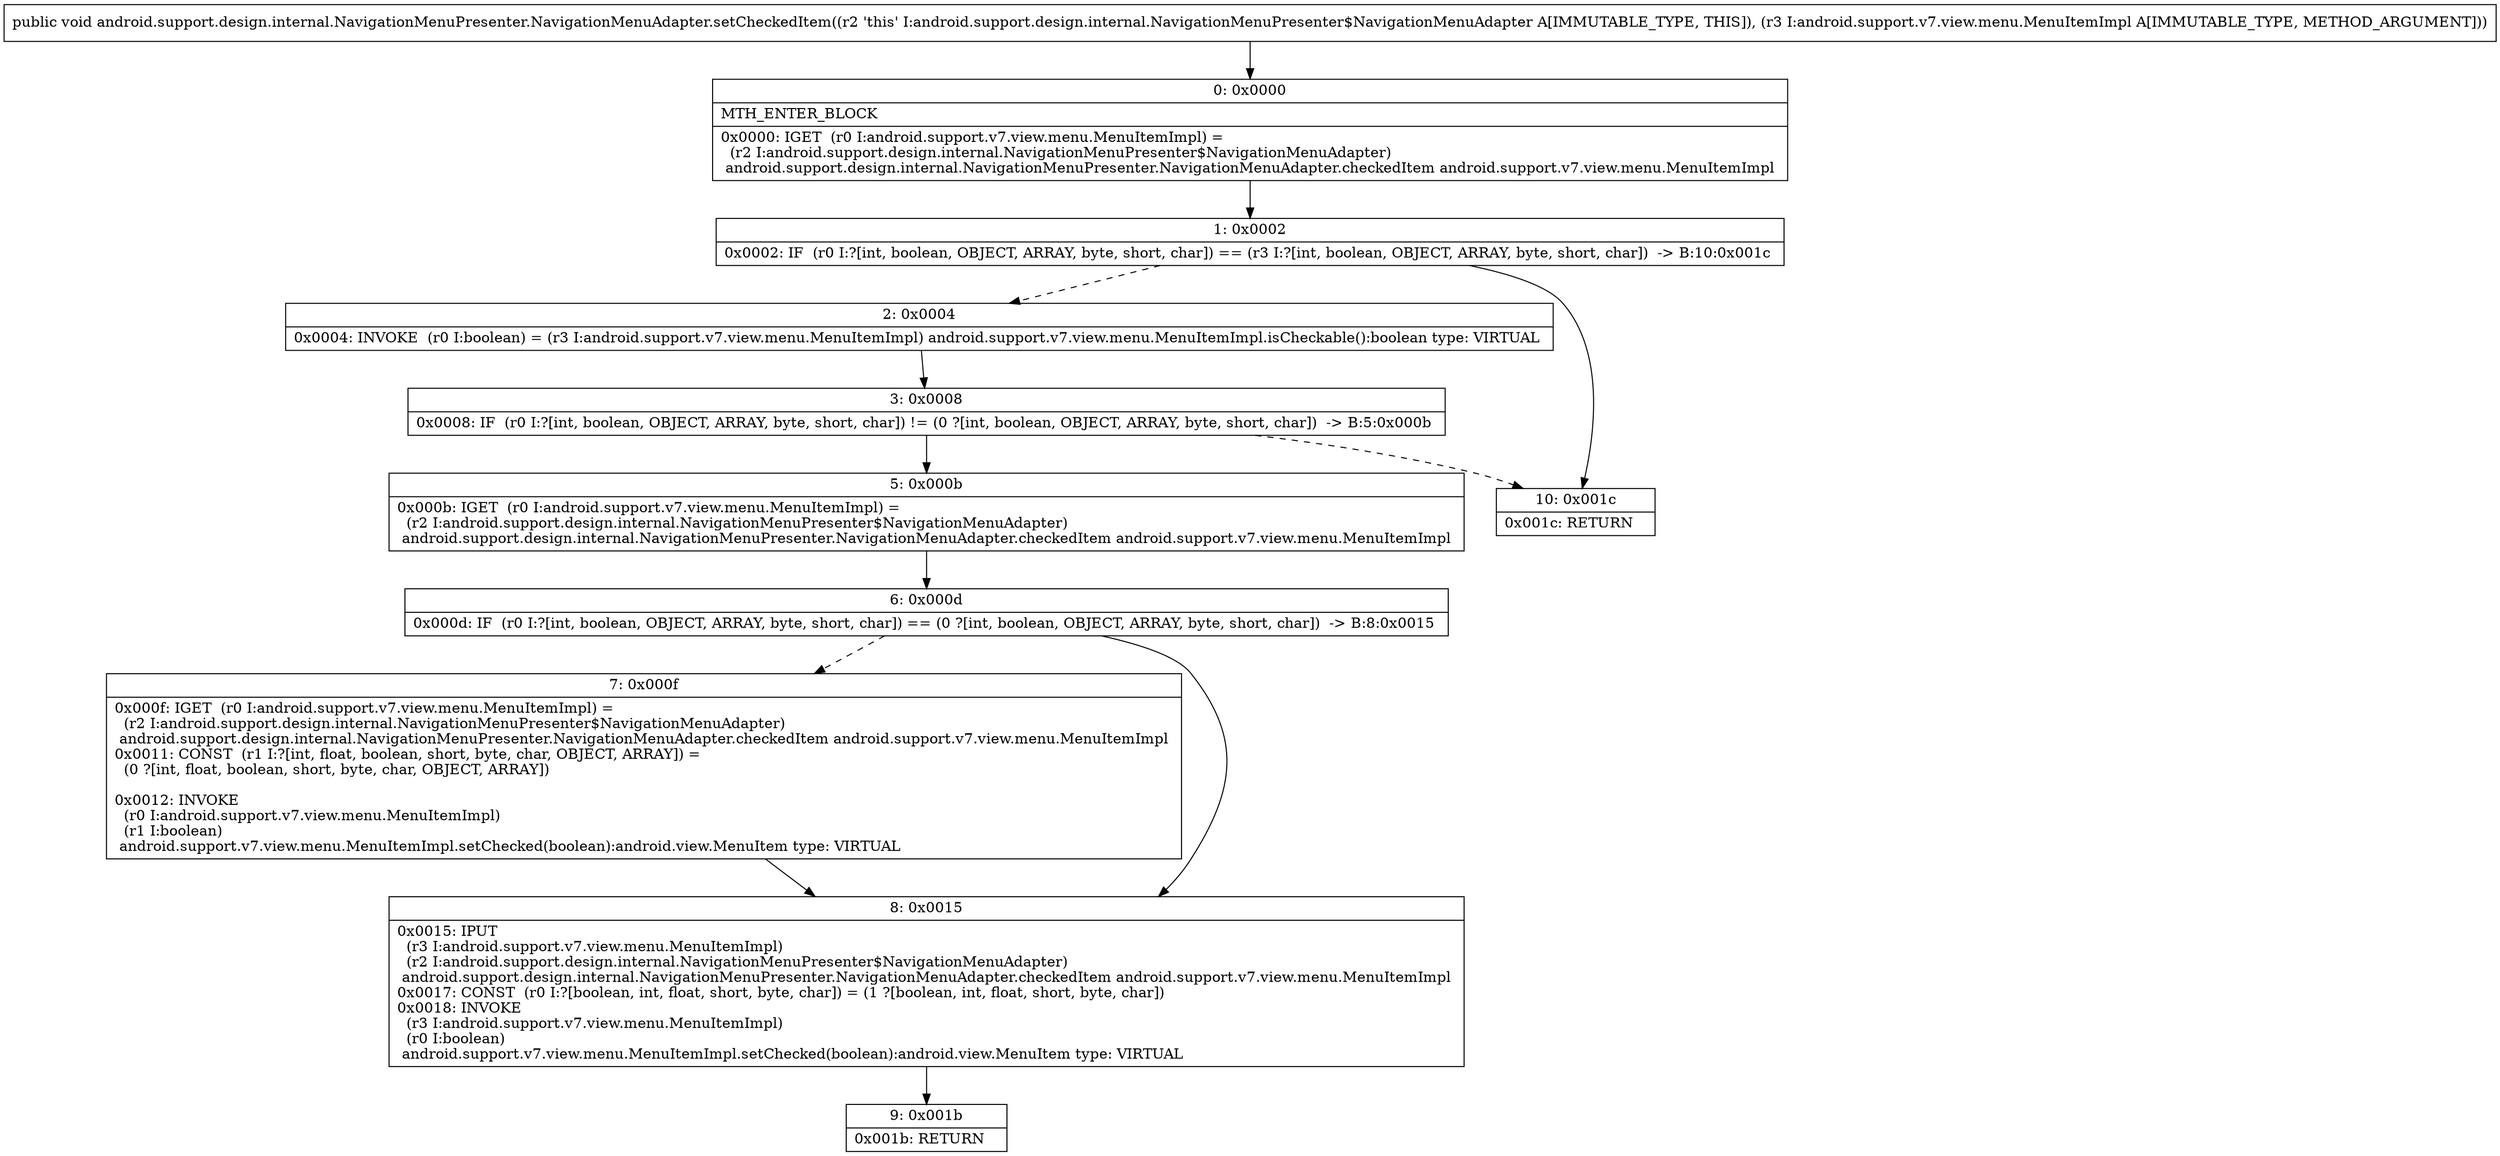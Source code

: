 digraph "CFG forandroid.support.design.internal.NavigationMenuPresenter.NavigationMenuAdapter.setCheckedItem(Landroid\/support\/v7\/view\/menu\/MenuItemImpl;)V" {
Node_0 [shape=record,label="{0\:\ 0x0000|MTH_ENTER_BLOCK\l|0x0000: IGET  (r0 I:android.support.v7.view.menu.MenuItemImpl) = \l  (r2 I:android.support.design.internal.NavigationMenuPresenter$NavigationMenuAdapter)\l android.support.design.internal.NavigationMenuPresenter.NavigationMenuAdapter.checkedItem android.support.v7.view.menu.MenuItemImpl \l}"];
Node_1 [shape=record,label="{1\:\ 0x0002|0x0002: IF  (r0 I:?[int, boolean, OBJECT, ARRAY, byte, short, char]) == (r3 I:?[int, boolean, OBJECT, ARRAY, byte, short, char])  \-\> B:10:0x001c \l}"];
Node_2 [shape=record,label="{2\:\ 0x0004|0x0004: INVOKE  (r0 I:boolean) = (r3 I:android.support.v7.view.menu.MenuItemImpl) android.support.v7.view.menu.MenuItemImpl.isCheckable():boolean type: VIRTUAL \l}"];
Node_3 [shape=record,label="{3\:\ 0x0008|0x0008: IF  (r0 I:?[int, boolean, OBJECT, ARRAY, byte, short, char]) != (0 ?[int, boolean, OBJECT, ARRAY, byte, short, char])  \-\> B:5:0x000b \l}"];
Node_5 [shape=record,label="{5\:\ 0x000b|0x000b: IGET  (r0 I:android.support.v7.view.menu.MenuItemImpl) = \l  (r2 I:android.support.design.internal.NavigationMenuPresenter$NavigationMenuAdapter)\l android.support.design.internal.NavigationMenuPresenter.NavigationMenuAdapter.checkedItem android.support.v7.view.menu.MenuItemImpl \l}"];
Node_6 [shape=record,label="{6\:\ 0x000d|0x000d: IF  (r0 I:?[int, boolean, OBJECT, ARRAY, byte, short, char]) == (0 ?[int, boolean, OBJECT, ARRAY, byte, short, char])  \-\> B:8:0x0015 \l}"];
Node_7 [shape=record,label="{7\:\ 0x000f|0x000f: IGET  (r0 I:android.support.v7.view.menu.MenuItemImpl) = \l  (r2 I:android.support.design.internal.NavigationMenuPresenter$NavigationMenuAdapter)\l android.support.design.internal.NavigationMenuPresenter.NavigationMenuAdapter.checkedItem android.support.v7.view.menu.MenuItemImpl \l0x0011: CONST  (r1 I:?[int, float, boolean, short, byte, char, OBJECT, ARRAY]) = \l  (0 ?[int, float, boolean, short, byte, char, OBJECT, ARRAY])\l \l0x0012: INVOKE  \l  (r0 I:android.support.v7.view.menu.MenuItemImpl)\l  (r1 I:boolean)\l android.support.v7.view.menu.MenuItemImpl.setChecked(boolean):android.view.MenuItem type: VIRTUAL \l}"];
Node_8 [shape=record,label="{8\:\ 0x0015|0x0015: IPUT  \l  (r3 I:android.support.v7.view.menu.MenuItemImpl)\l  (r2 I:android.support.design.internal.NavigationMenuPresenter$NavigationMenuAdapter)\l android.support.design.internal.NavigationMenuPresenter.NavigationMenuAdapter.checkedItem android.support.v7.view.menu.MenuItemImpl \l0x0017: CONST  (r0 I:?[boolean, int, float, short, byte, char]) = (1 ?[boolean, int, float, short, byte, char]) \l0x0018: INVOKE  \l  (r3 I:android.support.v7.view.menu.MenuItemImpl)\l  (r0 I:boolean)\l android.support.v7.view.menu.MenuItemImpl.setChecked(boolean):android.view.MenuItem type: VIRTUAL \l}"];
Node_9 [shape=record,label="{9\:\ 0x001b|0x001b: RETURN   \l}"];
Node_10 [shape=record,label="{10\:\ 0x001c|0x001c: RETURN   \l}"];
MethodNode[shape=record,label="{public void android.support.design.internal.NavigationMenuPresenter.NavigationMenuAdapter.setCheckedItem((r2 'this' I:android.support.design.internal.NavigationMenuPresenter$NavigationMenuAdapter A[IMMUTABLE_TYPE, THIS]), (r3 I:android.support.v7.view.menu.MenuItemImpl A[IMMUTABLE_TYPE, METHOD_ARGUMENT])) }"];
MethodNode -> Node_0;
Node_0 -> Node_1;
Node_1 -> Node_2[style=dashed];
Node_1 -> Node_10;
Node_2 -> Node_3;
Node_3 -> Node_5;
Node_3 -> Node_10[style=dashed];
Node_5 -> Node_6;
Node_6 -> Node_7[style=dashed];
Node_6 -> Node_8;
Node_7 -> Node_8;
Node_8 -> Node_9;
}

